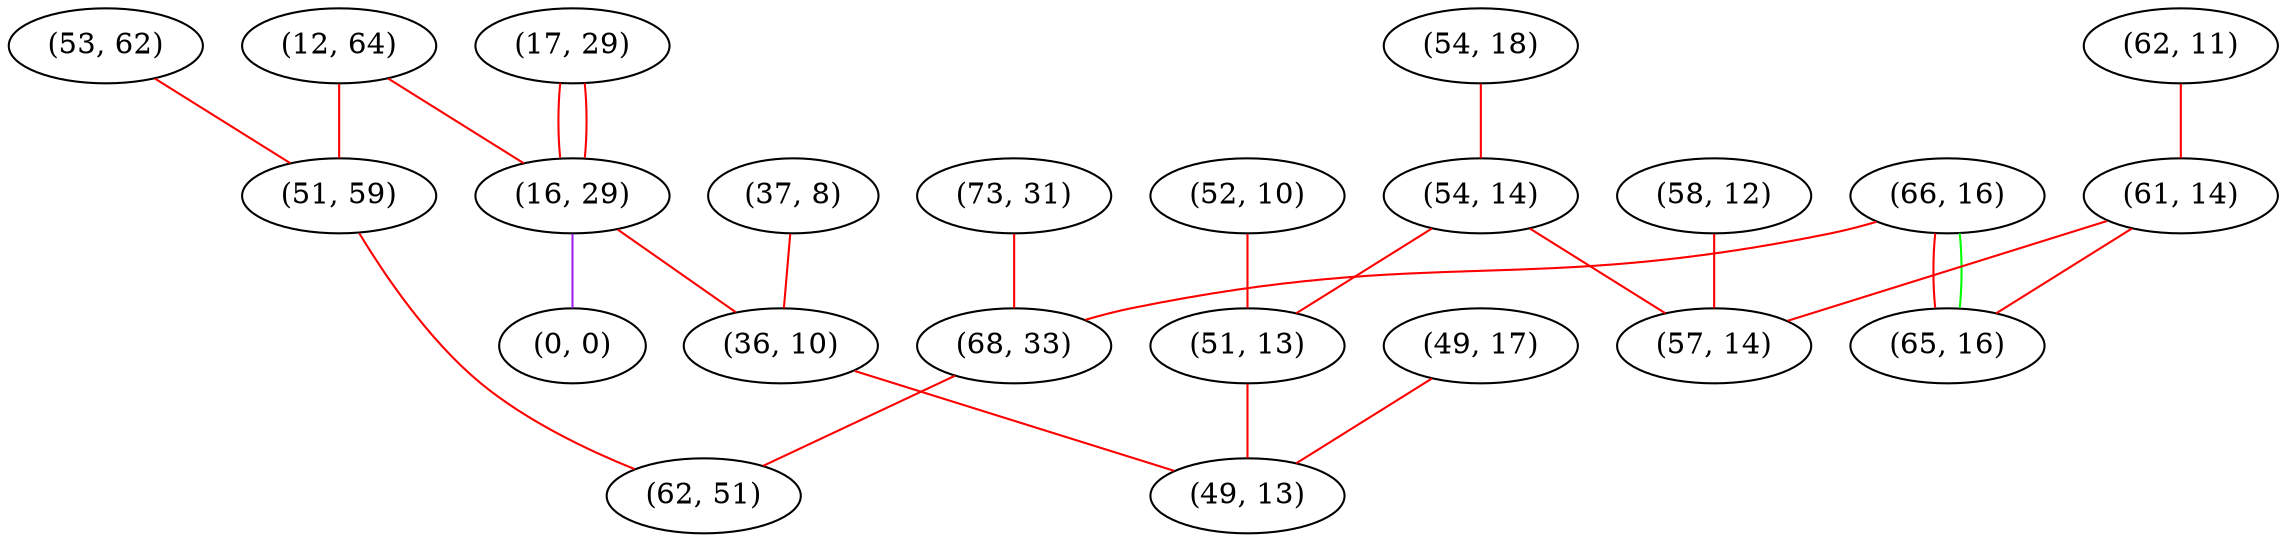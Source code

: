 graph "" {
"(66, 16)";
"(17, 29)";
"(62, 11)";
"(54, 18)";
"(73, 31)";
"(61, 14)";
"(49, 17)";
"(12, 64)";
"(16, 29)";
"(37, 8)";
"(0, 0)";
"(54, 14)";
"(53, 62)";
"(68, 33)";
"(58, 12)";
"(36, 10)";
"(65, 16)";
"(51, 59)";
"(52, 10)";
"(57, 14)";
"(51, 13)";
"(62, 51)";
"(49, 13)";
"(66, 16)" -- "(65, 16)"  [color=red, key=0, weight=1];
"(66, 16)" -- "(65, 16)"  [color=green, key=1, weight=2];
"(66, 16)" -- "(68, 33)"  [color=red, key=0, weight=1];
"(17, 29)" -- "(16, 29)"  [color=red, key=0, weight=1];
"(17, 29)" -- "(16, 29)"  [color=red, key=1, weight=1];
"(62, 11)" -- "(61, 14)"  [color=red, key=0, weight=1];
"(54, 18)" -- "(54, 14)"  [color=red, key=0, weight=1];
"(73, 31)" -- "(68, 33)"  [color=red, key=0, weight=1];
"(61, 14)" -- "(65, 16)"  [color=red, key=0, weight=1];
"(61, 14)" -- "(57, 14)"  [color=red, key=0, weight=1];
"(49, 17)" -- "(49, 13)"  [color=red, key=0, weight=1];
"(12, 64)" -- "(16, 29)"  [color=red, key=0, weight=1];
"(12, 64)" -- "(51, 59)"  [color=red, key=0, weight=1];
"(16, 29)" -- "(36, 10)"  [color=red, key=0, weight=1];
"(16, 29)" -- "(0, 0)"  [color=purple, key=0, weight=4];
"(37, 8)" -- "(36, 10)"  [color=red, key=0, weight=1];
"(54, 14)" -- "(57, 14)"  [color=red, key=0, weight=1];
"(54, 14)" -- "(51, 13)"  [color=red, key=0, weight=1];
"(53, 62)" -- "(51, 59)"  [color=red, key=0, weight=1];
"(68, 33)" -- "(62, 51)"  [color=red, key=0, weight=1];
"(58, 12)" -- "(57, 14)"  [color=red, key=0, weight=1];
"(36, 10)" -- "(49, 13)"  [color=red, key=0, weight=1];
"(51, 59)" -- "(62, 51)"  [color=red, key=0, weight=1];
"(52, 10)" -- "(51, 13)"  [color=red, key=0, weight=1];
"(51, 13)" -- "(49, 13)"  [color=red, key=0, weight=1];
}
